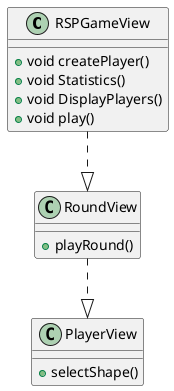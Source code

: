 @startuml rsp-view

class RSPGameView{
    +void createPlayer()
    +void Statistics()
    +void DisplayPlayers()
    +void play()
}

class PlayerView{
    +selectShape()
}

class RoundView{
    +playRound()
}

RSPGameView ..|> RoundView
RoundView ..|> PlayerView

@enduml